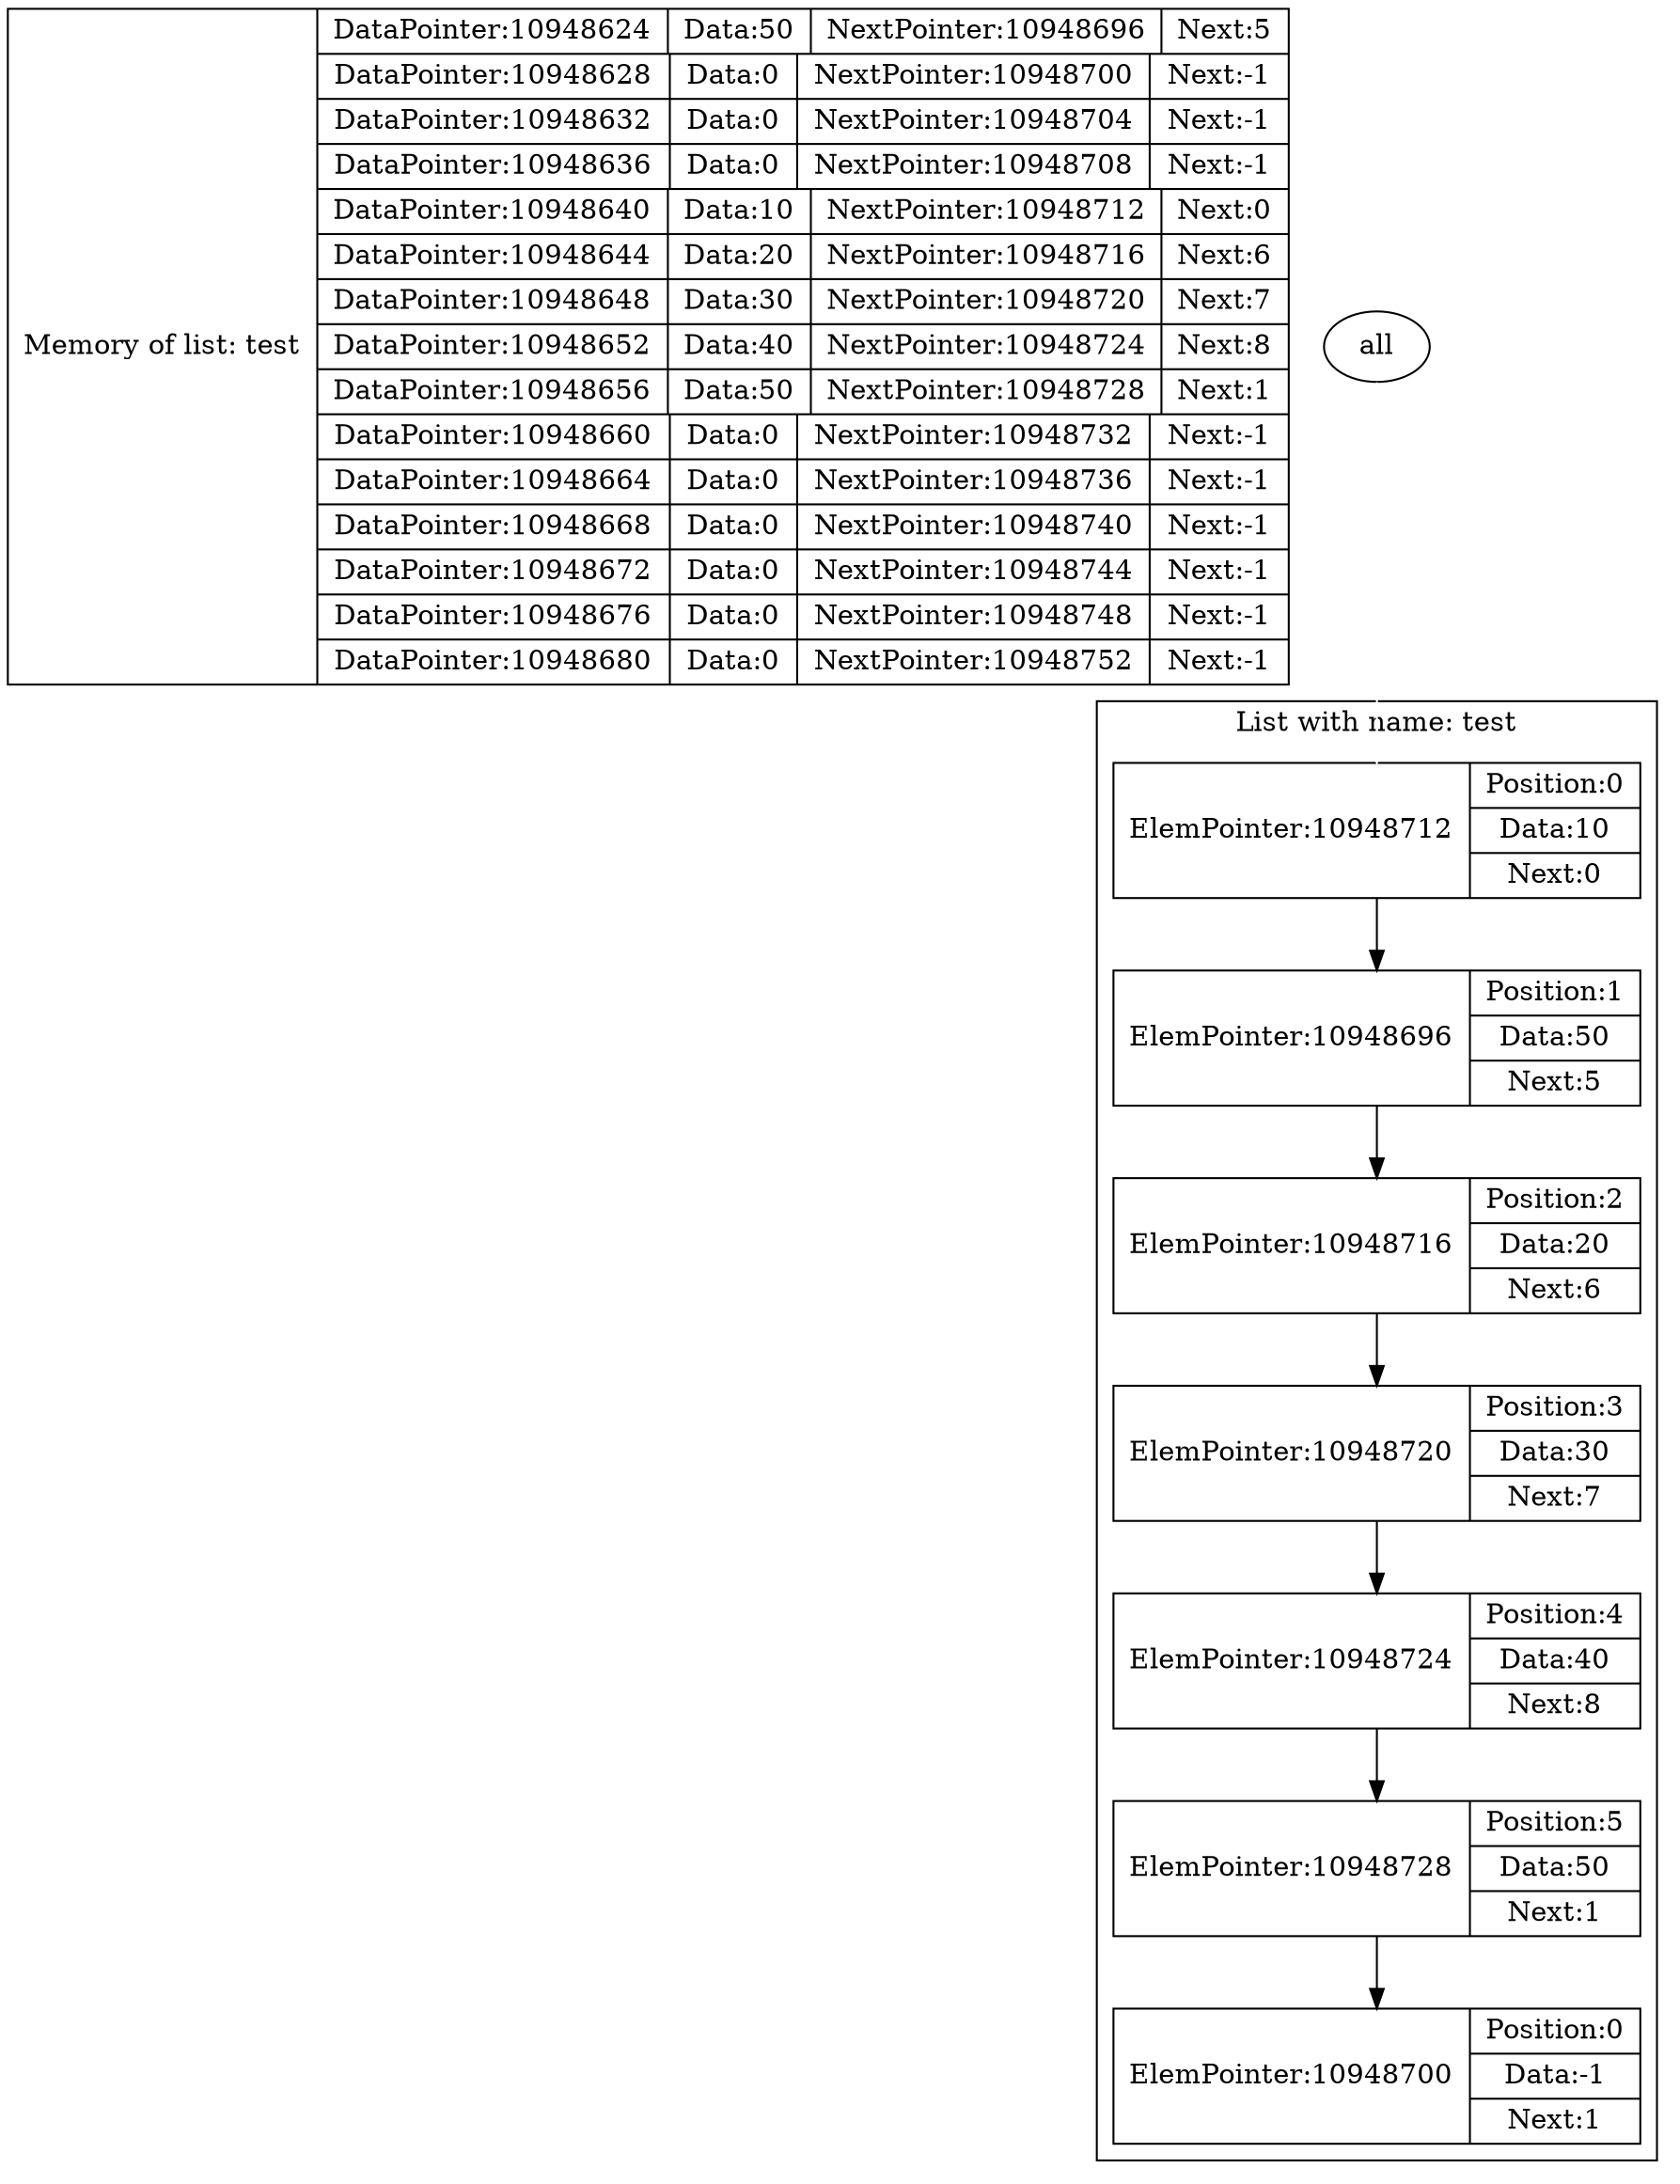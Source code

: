 digraph G{
{
rankdir=LR;
data [shape=record, rankdir=LR,label="{Memory of list: test} | {{DataPointer:
10948624 | Data:
50 | NextPointer:
10948696 | Next:
5}| {DataPointer:
10948628 | Data:
0 | NextPointer:
10948700 | Next:
-1}| {DataPointer:
10948632 | Data:
0 | NextPointer:
10948704 | Next:
-1}| {DataPointer:
10948636 | Data:
0 | NextPointer:
10948708 | Next:
-1}| {DataPointer:
10948640 | Data:
10 | NextPointer:
10948712 | Next:
0}| {DataPointer:
10948644 | Data:
20 | NextPointer:
10948716 | Next:
6}| {DataPointer:
10948648 | Data:
30 | NextPointer:
10948720 | Next:
7}| {DataPointer:
10948652 | Data:
40 | NextPointer:
10948724 | Next:
8}| {DataPointer:
10948656 | Data:
50 | NextPointer:
10948728 | Next:
1}| {DataPointer:
10948660 | Data:
0 | NextPointer:
10948732 | Next:
-1}| {DataPointer:
10948664 | Data:
0 | NextPointer:
10948736 | Next:
-1}| {DataPointer:
10948668 | Data:
0 | NextPointer:
10948740 | Next:
-1}| {DataPointer:
10948672 | Data:
0 | NextPointer:
10948744 | Next:
-1}| {DataPointer:
10948676 | Data:
0 | NextPointer:
10948748 | Next:
-1}| {DataPointer:
10948680 | Data:
0 | NextPointer:
10948752 | Next:
-1}}"];
subgraph clusterlist {
0 [shape=record, label="ElemPointer:
10948712 | {Position
:0 | Data:
10 | Next:
0}"];
1 [shape=record, label="ElemPointer:
10948696 | {Position
:50 | Data:
5 | Next:
0}"];
0->1
1 [shape=record, label="ElemPointer:
10948696 | {Position
:1 | Data:
50 | Next:
5}"];
2 [shape=record, label="ElemPointer:
10948716 | {Position
:20 | Data:
6 | Next:
5}"];
1->2
2 [shape=record, label="ElemPointer:
10948716 | {Position
:2 | Data:
20 | Next:
6}"];
3 [shape=record, label="ElemPointer:
10948720 | {Position
:30 | Data:
7 | Next:
6}"];
2->3
3 [shape=record, label="ElemPointer:
10948720 | {Position
:3 | Data:
30 | Next:
7}"];
4 [shape=record, label="ElemPointer:
10948724 | {Position
:40 | Data:
8 | Next:
7}"];
3->4
4 [shape=record, label="ElemPointer:
10948724 | {Position
:4 | Data:
40 | Next:
8}"];
5 [shape=record, label="ElemPointer:
10948728 | {Position
:50 | Data:
1 | Next:
8}"];
4->5
5 [shape=record, label="ElemPointer:
10948728 | {Position
:5 | Data:
50 | Next:
1}"];
6 [shape=record, label="ElemPointer:
10948700 | {Position
:0 | Data:
-1 | Next:
1}"];
5->6
label = "List with name: test"}
}
{
rankdir=TB;
edge[color=white]
all->0}
}
